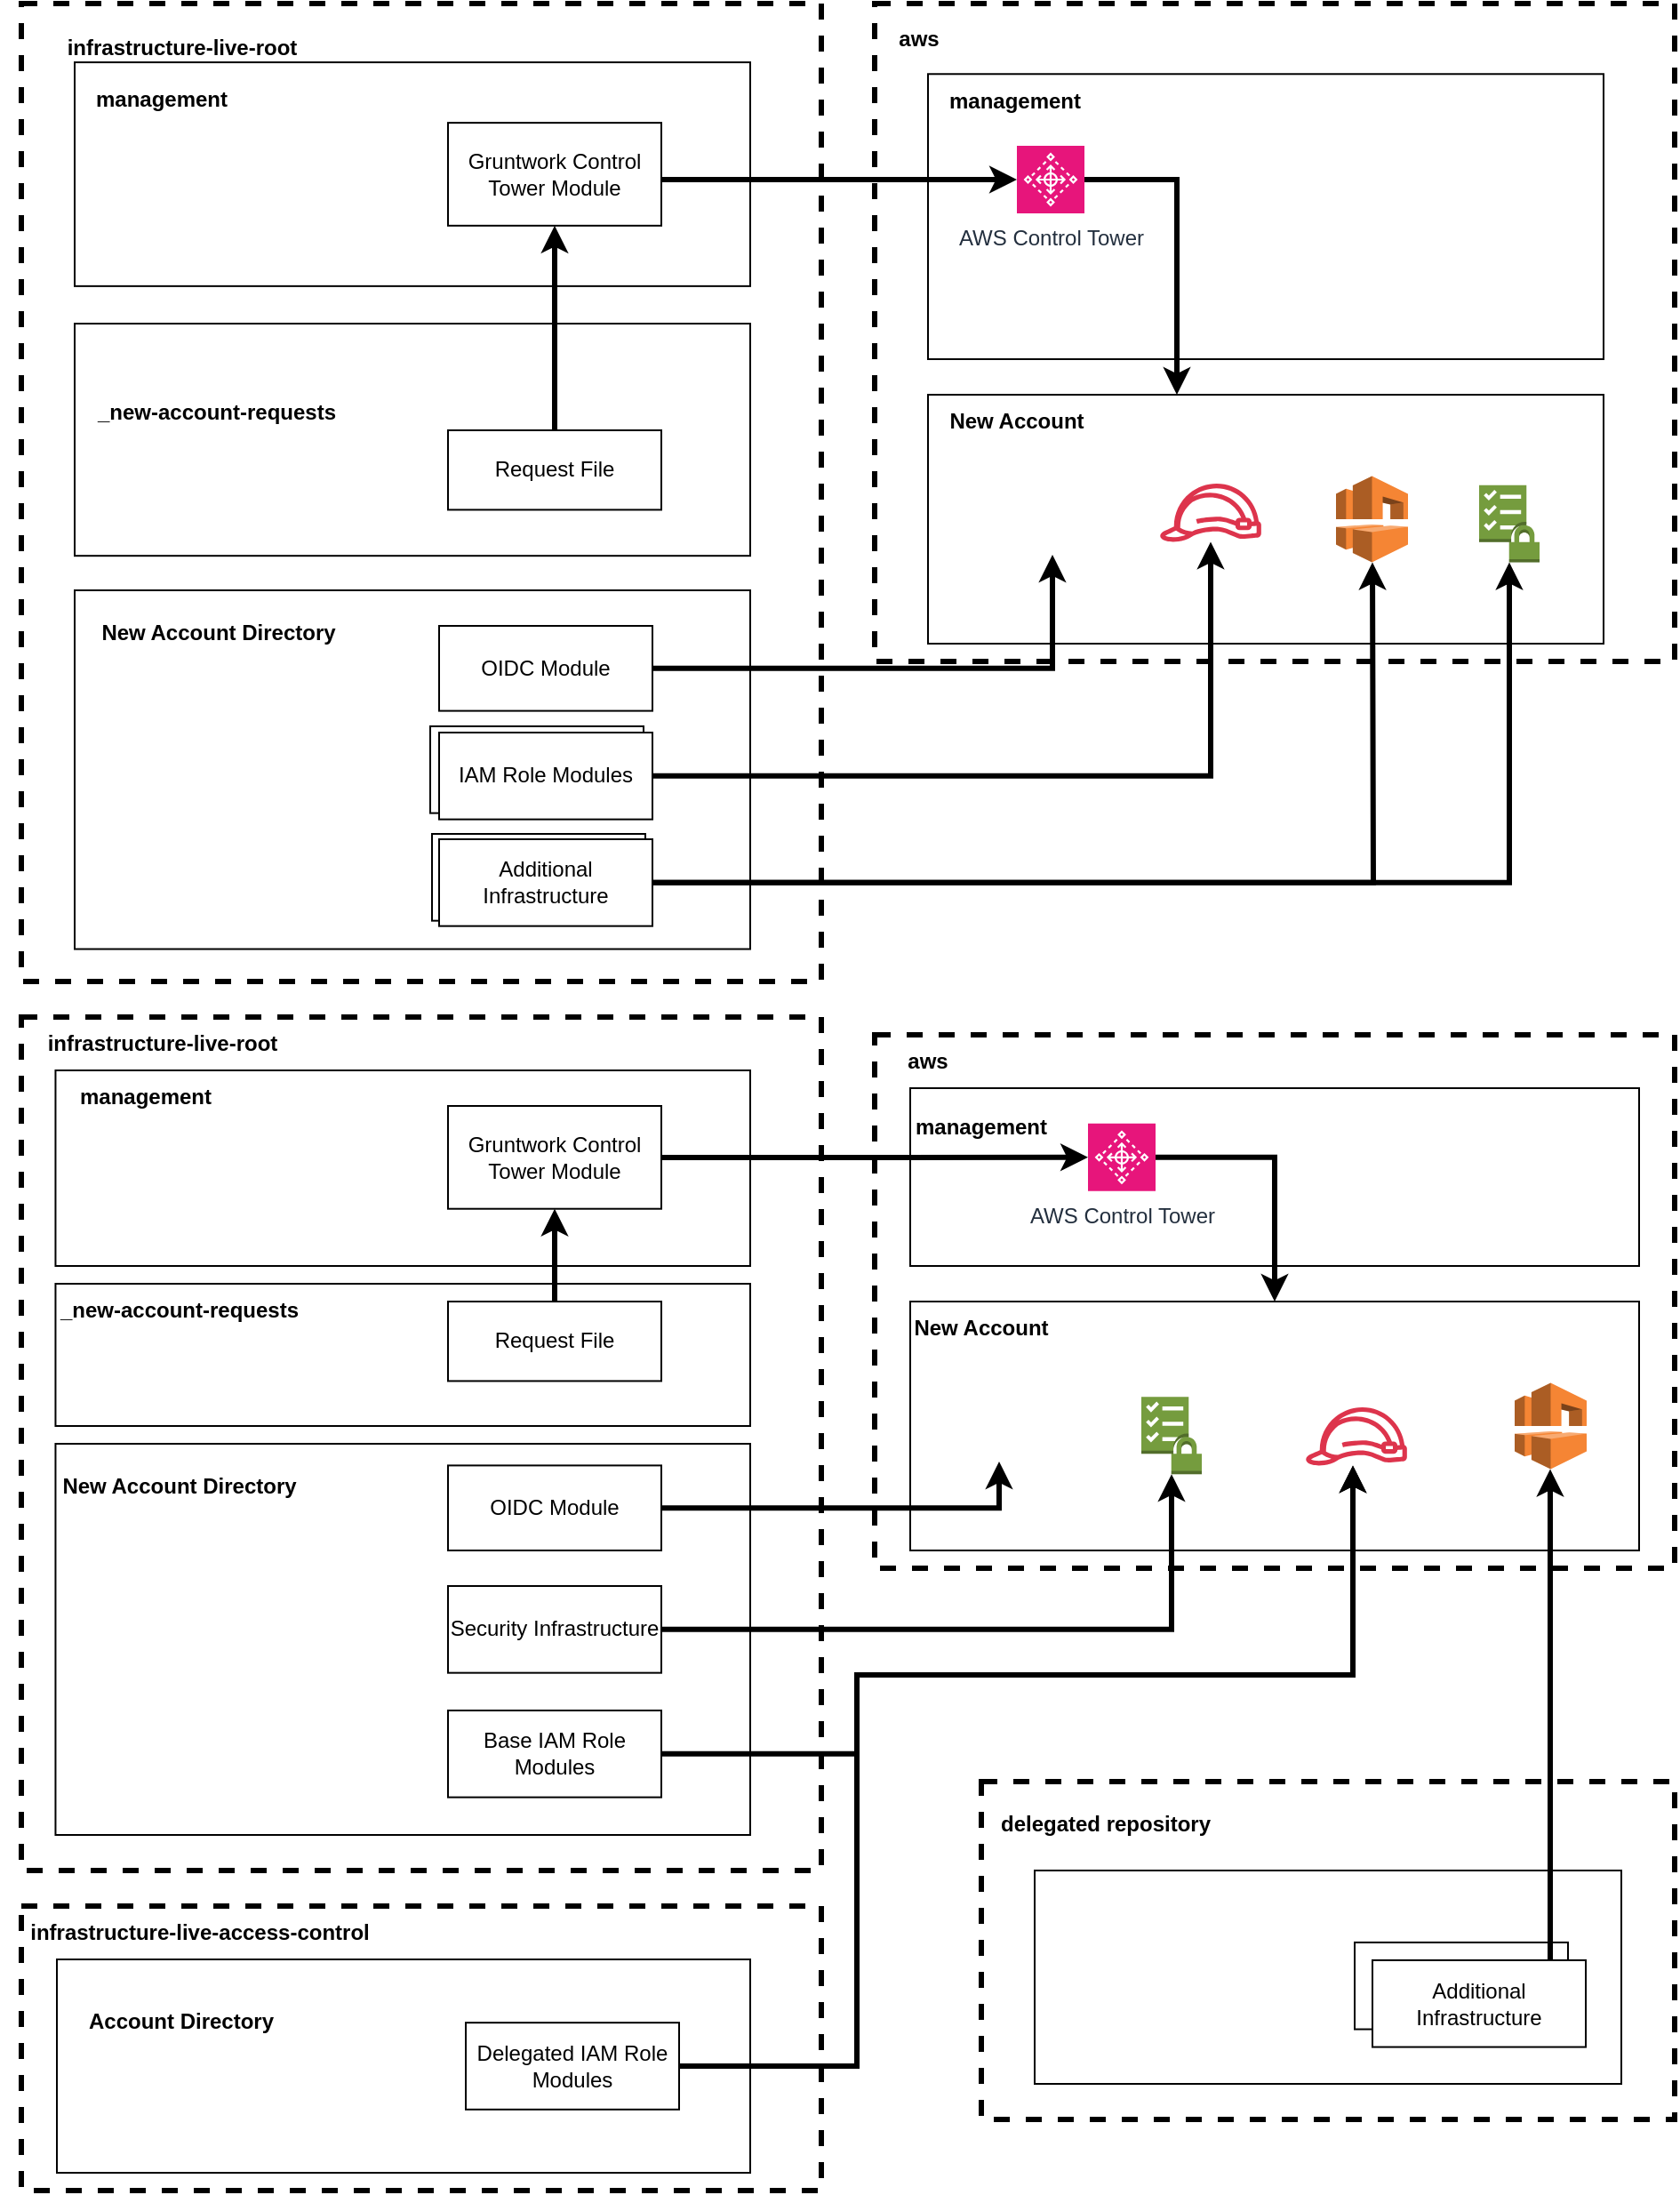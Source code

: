<mxfile version="24.8.4">
  <diagram name="Page-1" id="_OvDYVZCR58eLT1cMTpH">
    <mxGraphModel grid="1" page="1" gridSize="10" guides="1" tooltips="1" connect="1" arrows="1" fold="1" pageScale="1" pageWidth="850" pageHeight="1100" math="0" shadow="0">
      <root>
        <mxCell id="0" />
        <mxCell id="1" parent="0" />
        <mxCell id="fzLWQLIl82AEHUw5nBBU-90" value="" style="rounded=0;whiteSpace=wrap;html=1;fillColor=none;dashed=1;strokeWidth=3;" vertex="1" parent="1">
          <mxGeometry x="610" y="1140" width="390" height="190" as="geometry" />
        </mxCell>
        <mxCell id="fzLWQLIl82AEHUw5nBBU-86" value="" style="rounded=0;whiteSpace=wrap;html=1;fillColor=none;dashed=1;strokeWidth=3;" vertex="1" parent="1">
          <mxGeometry x="70" y="710" width="450" height="480" as="geometry" />
        </mxCell>
        <mxCell id="fzLWQLIl82AEHUw5nBBU-87" value="" style="rounded=0;whiteSpace=wrap;html=1;fillColor=none;dashed=1;strokeWidth=3;" vertex="1" parent="1">
          <mxGeometry x="70" y="1210" width="450" height="160" as="geometry" />
        </mxCell>
        <mxCell id="fzLWQLIl82AEHUw5nBBU-76" value="Additional Infrastructure" style="rounded=0;whiteSpace=wrap;html=1;" vertex="1" parent="1">
          <mxGeometry x="820" y="1230.45" width="120" height="48.83" as="geometry" />
        </mxCell>
        <mxCell id="fzLWQLIl82AEHUw5nBBU-43" value="" style="rounded=0;whiteSpace=wrap;html=1;dashed=1;strokeWidth=3;fillColor=none;" vertex="1" parent="1">
          <mxGeometry x="550" y="720" width="450" height="300" as="geometry" />
        </mxCell>
        <mxCell id="W4igeh2Wtxqwvv6U0WJz-3" value="" style="group" connectable="0" vertex="1" parent="1">
          <mxGeometry x="70" y="140" width="450" height="550" as="geometry" />
        </mxCell>
        <mxCell id="W4igeh2Wtxqwvv6U0WJz-1" value="" style="rounded=0;whiteSpace=wrap;html=1;fillColor=none;strokeWidth=3;dashed=1;" vertex="1" parent="W4igeh2Wtxqwvv6U0WJz-3">
          <mxGeometry width="450" height="550" as="geometry" />
        </mxCell>
        <mxCell id="W4igeh2Wtxqwvv6U0WJz-2" value="infrastructure-live-root" style="text;html=1;align=center;verticalAlign=middle;whiteSpace=wrap;rounded=0;fontStyle=1" vertex="1" parent="W4igeh2Wtxqwvv6U0WJz-3">
          <mxGeometry width="180.91" height="49.28" as="geometry" />
        </mxCell>
        <mxCell id="W4igeh2Wtxqwvv6U0WJz-7" value="" style="group" connectable="0" vertex="1" parent="W4igeh2Wtxqwvv6U0WJz-3">
          <mxGeometry x="30" y="58.928" width="380" height="100" as="geometry" />
        </mxCell>
        <mxCell id="W4igeh2Wtxqwvv6U0WJz-5" value="" style="rounded=0;whiteSpace=wrap;html=1;fillColor=none;" vertex="1" parent="W4igeh2Wtxqwvv6U0WJz-7">
          <mxGeometry y="-25.88" width="380" height="125.88" as="geometry" />
        </mxCell>
        <mxCell id="W4igeh2Wtxqwvv6U0WJz-21" value="Gruntwork Control Tower Module" style="rounded=0;whiteSpace=wrap;html=1;" vertex="1" parent="W4igeh2Wtxqwvv6U0WJz-7">
          <mxGeometry x="210" y="8.14" width="120" height="57.85" as="geometry" />
        </mxCell>
        <mxCell id="W4igeh2Wtxqwvv6U0WJz-10" value="" style="group" connectable="0" vertex="1" parent="W4igeh2Wtxqwvv6U0WJz-3">
          <mxGeometry x="30" y="220.004" width="380" height="90.59" as="geometry" />
        </mxCell>
        <mxCell id="W4igeh2Wtxqwvv6U0WJz-8" value="" style="rounded=0;whiteSpace=wrap;html=1;fillColor=none;" vertex="1" parent="W4igeh2Wtxqwvv6U0WJz-10">
          <mxGeometry y="-40" width="380" height="130.59" as="geometry" />
        </mxCell>
        <mxCell id="W4igeh2Wtxqwvv6U0WJz-9" value="_new-account-requests" style="text;html=1;align=center;verticalAlign=middle;whiteSpace=wrap;rounded=0;fontStyle=1" vertex="1" parent="W4igeh2Wtxqwvv6U0WJz-10">
          <mxGeometry x="10" width="140" height="19.412" as="geometry" />
        </mxCell>
        <mxCell id="W4igeh2Wtxqwvv6U0WJz-23" value="Request File" style="rounded=0;whiteSpace=wrap;html=1;" vertex="1" parent="W4igeh2Wtxqwvv6U0WJz-10">
          <mxGeometry x="210" y="20" width="120" height="44.71" as="geometry" />
        </mxCell>
        <mxCell id="W4igeh2Wtxqwvv6U0WJz-24" style="edgeStyle=orthogonalEdgeStyle;rounded=0;orthogonalLoop=1;jettySize=auto;html=1;strokeWidth=3;" edge="1" parent="W4igeh2Wtxqwvv6U0WJz-3" source="W4igeh2Wtxqwvv6U0WJz-23" target="W4igeh2Wtxqwvv6U0WJz-21">
          <mxGeometry relative="1" as="geometry" />
        </mxCell>
        <mxCell id="W4igeh2Wtxqwvv6U0WJz-26" value="" style="rounded=0;whiteSpace=wrap;html=1;fillColor=none;" vertex="1" parent="W4igeh2Wtxqwvv6U0WJz-3">
          <mxGeometry x="30" y="330" width="380" height="201.77" as="geometry" />
        </mxCell>
        <mxCell id="W4igeh2Wtxqwvv6U0WJz-27" value="New Account Directory" style="text;html=1;align=center;verticalAlign=middle;whiteSpace=wrap;rounded=0;fontStyle=1" vertex="1" parent="W4igeh2Wtxqwvv6U0WJz-3">
          <mxGeometry x="40.91" y="340.001" width="140" height="28.947" as="geometry" />
        </mxCell>
        <mxCell id="W4igeh2Wtxqwvv6U0WJz-28" value="OIDC Module" style="rounded=0;whiteSpace=wrap;html=1;" vertex="1" parent="W4igeh2Wtxqwvv6U0WJz-3">
          <mxGeometry x="235" y="350" width="120" height="47.8" as="geometry" />
        </mxCell>
        <mxCell id="W4igeh2Wtxqwvv6U0WJz-104" value="" style="rounded=0;whiteSpace=wrap;html=1;" vertex="1" parent="W4igeh2Wtxqwvv6U0WJz-3">
          <mxGeometry x="230" y="406.48" width="120" height="48.82" as="geometry" />
        </mxCell>
        <mxCell id="W4igeh2Wtxqwvv6U0WJz-29" value="IAM Role Modules" style="rounded=0;whiteSpace=wrap;html=1;" vertex="1" parent="W4igeh2Wtxqwvv6U0WJz-3">
          <mxGeometry x="235" y="410" width="120" height="48.82" as="geometry" />
        </mxCell>
        <mxCell id="fzLWQLIl82AEHUw5nBBU-1" value="Additional Infrastructure" style="rounded=0;whiteSpace=wrap;html=1;" vertex="1" parent="W4igeh2Wtxqwvv6U0WJz-3">
          <mxGeometry x="231" y="467" width="120" height="48.83" as="geometry" />
        </mxCell>
        <mxCell id="W4igeh2Wtxqwvv6U0WJz-66" value="Additional Infrastructure" style="rounded=0;whiteSpace=wrap;html=1;" vertex="1" parent="W4igeh2Wtxqwvv6U0WJz-3">
          <mxGeometry x="235" y="470" width="120" height="48.83" as="geometry" />
        </mxCell>
        <mxCell id="W4igeh2Wtxqwvv6U0WJz-11" value="" style="group" connectable="0" vertex="1" parent="1">
          <mxGeometry x="550" y="140" width="450" height="370" as="geometry" />
        </mxCell>
        <mxCell id="W4igeh2Wtxqwvv6U0WJz-12" value="" style="rounded=0;whiteSpace=wrap;html=1;fillColor=none;strokeWidth=3;dashed=1;" vertex="1" parent="W4igeh2Wtxqwvv6U0WJz-11">
          <mxGeometry width="450" height="370" as="geometry" />
        </mxCell>
        <mxCell id="W4igeh2Wtxqwvv6U0WJz-13" value="aws" style="text;html=1;align=center;verticalAlign=middle;whiteSpace=wrap;rounded=0;fontStyle=1" vertex="1" parent="W4igeh2Wtxqwvv6U0WJz-11">
          <mxGeometry width="50" height="39.64" as="geometry" />
        </mxCell>
        <mxCell id="W4igeh2Wtxqwvv6U0WJz-14" value="" style="group" connectable="0" vertex="1" parent="W4igeh2Wtxqwvv6U0WJz-11">
          <mxGeometry x="30" y="39.64" width="380" height="160.36" as="geometry" />
        </mxCell>
        <mxCell id="W4igeh2Wtxqwvv6U0WJz-15" value="" style="rounded=0;whiteSpace=wrap;html=1;fillColor=none;" vertex="1" parent="W4igeh2Wtxqwvv6U0WJz-14">
          <mxGeometry y="1.421e-14" width="380" height="160.36" as="geometry" />
        </mxCell>
        <mxCell id="W4igeh2Wtxqwvv6U0WJz-16" value="management" style="text;html=1;align=center;verticalAlign=middle;whiteSpace=wrap;rounded=0;fontStyle=1" vertex="1" parent="W4igeh2Wtxqwvv6U0WJz-14">
          <mxGeometry x="20.004" width="58.462" height="30" as="geometry" />
        </mxCell>
        <mxCell id="W4igeh2Wtxqwvv6U0WJz-20" value="AWS Control Tower" style="sketch=0;points=[[0,0,0],[0.25,0,0],[0.5,0,0],[0.75,0,0],[1,0,0],[0,1,0],[0.25,1,0],[0.5,1,0],[0.75,1,0],[1,1,0],[0,0.25,0],[0,0.5,0],[0,0.75,0],[1,0.25,0],[1,0.5,0],[1,0.75,0]];points=[[0,0,0],[0.25,0,0],[0.5,0,0],[0.75,0,0],[1,0,0],[0,1,0],[0.25,1,0],[0.5,1,0],[0.75,1,0],[1,1,0],[0,0.25,0],[0,0.5,0],[0,0.75,0],[1,0.25,0],[1,0.5,0],[1,0.75,0]];outlineConnect=0;fontColor=#232F3E;fillColor=#E7157B;strokeColor=#ffffff;dashed=0;verticalLabelPosition=bottom;verticalAlign=top;align=center;html=1;fontSize=12;fontStyle=0;aspect=fixed;shape=mxgraph.aws4.resourceIcon;resIcon=mxgraph.aws4.control_tower;" vertex="1" parent="W4igeh2Wtxqwvv6U0WJz-14">
          <mxGeometry x="50" y="40.36" width="38" height="38" as="geometry" />
        </mxCell>
        <mxCell id="W4igeh2Wtxqwvv6U0WJz-17" value="" style="group" connectable="0" vertex="1" parent="W4igeh2Wtxqwvv6U0WJz-11">
          <mxGeometry x="30" y="220" width="380" height="140" as="geometry" />
        </mxCell>
        <mxCell id="W4igeh2Wtxqwvv6U0WJz-18" value="" style="rounded=0;whiteSpace=wrap;html=1;fillColor=none;" vertex="1" parent="W4igeh2Wtxqwvv6U0WJz-17">
          <mxGeometry width="380" height="140" as="geometry" />
        </mxCell>
        <mxCell id="W4igeh2Wtxqwvv6U0WJz-19" value="New Account" style="text;html=1;align=center;verticalAlign=middle;whiteSpace=wrap;rounded=0;fontStyle=1" vertex="1" parent="W4igeh2Wtxqwvv6U0WJz-17">
          <mxGeometry width="100" height="30" as="geometry" />
        </mxCell>
        <mxCell id="W4igeh2Wtxqwvv6U0WJz-30" value="" style="shape=image;html=1;verticalAlign=top;verticalLabelPosition=bottom;labelBackgroundColor=#ffffff;imageAspect=0;aspect=fixed;image=https://cdn2.iconfinder.com/data/icons/freebie-social-media-icons/64/openid.png" vertex="1" parent="W4igeh2Wtxqwvv6U0WJz-17">
          <mxGeometry x="50" y="50" width="40" height="40" as="geometry" />
        </mxCell>
        <mxCell id="W4igeh2Wtxqwvv6U0WJz-32" value="" style="sketch=0;outlineConnect=0;fontColor=#232F3E;gradientColor=none;fillColor=#DD344C;strokeColor=none;dashed=0;verticalLabelPosition=bottom;verticalAlign=top;align=center;html=1;fontSize=12;fontStyle=0;aspect=fixed;pointerEvents=1;shape=mxgraph.aws4.role;" vertex="1" parent="W4igeh2Wtxqwvv6U0WJz-17">
          <mxGeometry x="130" y="50" width="58" height="32.72" as="geometry" />
        </mxCell>
        <mxCell id="W4igeh2Wtxqwvv6U0WJz-105" value="" style="outlineConnect=0;dashed=0;verticalLabelPosition=bottom;verticalAlign=top;align=center;html=1;shape=mxgraph.aws3.vpc;fillColor=#F58534;gradientColor=none;" vertex="1" parent="W4igeh2Wtxqwvv6U0WJz-17">
          <mxGeometry x="229.5" y="45.7" width="40.5" height="48.6" as="geometry" />
        </mxCell>
        <mxCell id="W4igeh2Wtxqwvv6U0WJz-106" value="" style="outlineConnect=0;dashed=0;verticalLabelPosition=bottom;verticalAlign=top;align=center;html=1;shape=mxgraph.aws3.checklist_security;fillColor=#759C3E;gradientColor=none;" vertex="1" parent="W4igeh2Wtxqwvv6U0WJz-17">
          <mxGeometry x="310" y="50.86" width="34" height="43.44" as="geometry" />
        </mxCell>
        <mxCell id="W4igeh2Wtxqwvv6U0WJz-25" style="edgeStyle=orthogonalEdgeStyle;rounded=0;orthogonalLoop=1;jettySize=auto;html=1;fontSize=11;strokeWidth=3;" edge="1" parent="W4igeh2Wtxqwvv6U0WJz-11" source="W4igeh2Wtxqwvv6U0WJz-20" target="W4igeh2Wtxqwvv6U0WJz-18">
          <mxGeometry relative="1" as="geometry">
            <Array as="points">
              <mxPoint x="170" y="99" />
            </Array>
          </mxGeometry>
        </mxCell>
        <mxCell id="W4igeh2Wtxqwvv6U0WJz-22" style="edgeStyle=orthogonalEdgeStyle;rounded=0;orthogonalLoop=1;jettySize=auto;html=1;strokeWidth=3;" edge="1" parent="1" source="W4igeh2Wtxqwvv6U0WJz-21" target="W4igeh2Wtxqwvv6U0WJz-20">
          <mxGeometry relative="1" as="geometry">
            <Array as="points">
              <mxPoint x="480" y="239" />
              <mxPoint x="480" y="239" />
            </Array>
          </mxGeometry>
        </mxCell>
        <mxCell id="W4igeh2Wtxqwvv6U0WJz-6" value="management" style="text;html=1;align=center;verticalAlign=middle;whiteSpace=wrap;rounded=0;fontStyle=1" vertex="1" parent="1">
          <mxGeometry x="120.004" y="181.07" width="58.462" height="25.991" as="geometry" />
        </mxCell>
        <mxCell id="W4igeh2Wtxqwvv6U0WJz-31" style="edgeStyle=orthogonalEdgeStyle;rounded=0;orthogonalLoop=1;jettySize=auto;html=1;strokeWidth=3;" edge="1" parent="1" source="W4igeh2Wtxqwvv6U0WJz-28" target="W4igeh2Wtxqwvv6U0WJz-30">
          <mxGeometry relative="1" as="geometry" />
        </mxCell>
        <mxCell id="W4igeh2Wtxqwvv6U0WJz-33" style="edgeStyle=orthogonalEdgeStyle;rounded=0;orthogonalLoop=1;jettySize=auto;html=1;strokeWidth=3;" edge="1" parent="1" source="W4igeh2Wtxqwvv6U0WJz-29" target="W4igeh2Wtxqwvv6U0WJz-32">
          <mxGeometry relative="1" as="geometry" />
        </mxCell>
        <mxCell id="W4igeh2Wtxqwvv6U0WJz-68" style="edgeStyle=orthogonalEdgeStyle;rounded=0;orthogonalLoop=1;jettySize=auto;html=1;strokeWidth=3;" edge="1" parent="1" source="W4igeh2Wtxqwvv6U0WJz-66">
          <mxGeometry relative="1" as="geometry">
            <mxPoint x="830" y="454.31" as="targetPoint" />
          </mxGeometry>
        </mxCell>
        <mxCell id="fzLWQLIl82AEHUw5nBBU-2" style="edgeStyle=orthogonalEdgeStyle;rounded=0;orthogonalLoop=1;jettySize=auto;html=1;strokeWidth=3;" edge="1" parent="1" source="W4igeh2Wtxqwvv6U0WJz-66" target="W4igeh2Wtxqwvv6U0WJz-106">
          <mxGeometry relative="1" as="geometry" />
        </mxCell>
        <mxCell id="fzLWQLIl82AEHUw5nBBU-45" value="" style="rounded=0;whiteSpace=wrap;html=1;fillColor=none;" vertex="1" parent="1">
          <mxGeometry x="570" y="750" width="410" height="100" as="geometry" />
        </mxCell>
        <mxCell id="fzLWQLIl82AEHUw5nBBU-44" value="aws" style="text;html=1;align=center;verticalAlign=middle;whiteSpace=wrap;rounded=0;fontStyle=1" vertex="1" parent="1">
          <mxGeometry x="550" y="720" width="60" height="30" as="geometry" />
        </mxCell>
        <mxCell id="fzLWQLIl82AEHUw5nBBU-46" value="management" style="text;html=1;align=center;verticalAlign=middle;whiteSpace=wrap;rounded=0;fontStyle=1" vertex="1" parent="1">
          <mxGeometry x="580" y="757.06" width="60" height="30" as="geometry" />
        </mxCell>
        <mxCell id="fzLWQLIl82AEHUw5nBBU-60" style="edgeStyle=orthogonalEdgeStyle;rounded=0;orthogonalLoop=1;jettySize=auto;html=1;strokeWidth=3;" edge="1" parent="1" source="fzLWQLIl82AEHUw5nBBU-47" target="fzLWQLIl82AEHUw5nBBU-48">
          <mxGeometry relative="1" as="geometry">
            <Array as="points">
              <mxPoint x="775" y="789" />
            </Array>
          </mxGeometry>
        </mxCell>
        <mxCell id="fzLWQLIl82AEHUw5nBBU-47" value="AWS Control Tower" style="sketch=0;points=[[0,0,0],[0.25,0,0],[0.5,0,0],[0.75,0,0],[1,0,0],[0,1,0],[0.25,1,0],[0.5,1,0],[0.75,1,0],[1,1,0],[0,0.25,0],[0,0.5,0],[0,0.75,0],[1,0.25,0],[1,0.5,0],[1,0.75,0]];points=[[0,0,0],[0.25,0,0],[0.5,0,0],[0.75,0,0],[1,0,0],[0,1,0],[0.25,1,0],[0.5,1,0],[0.75,1,0],[1,1,0],[0,0.25,0],[0,0.5,0],[0,0.75,0],[1,0.25,0],[1,0.5,0],[1,0.75,0]];outlineConnect=0;fontColor=#232F3E;fillColor=#E7157B;strokeColor=#ffffff;dashed=0;verticalLabelPosition=bottom;verticalAlign=top;align=center;html=1;fontSize=12;fontStyle=0;aspect=fixed;shape=mxgraph.aws4.resourceIcon;resIcon=mxgraph.aws4.control_tower;" vertex="1" parent="1">
          <mxGeometry x="670" y="769.92" width="38" height="38" as="geometry" />
        </mxCell>
        <mxCell id="fzLWQLIl82AEHUw5nBBU-48" value="" style="rounded=0;whiteSpace=wrap;html=1;fillColor=none;" vertex="1" parent="1">
          <mxGeometry x="570" y="870" width="410" height="140" as="geometry" />
        </mxCell>
        <mxCell id="fzLWQLIl82AEHUw5nBBU-49" value="New Account" style="text;html=1;align=center;verticalAlign=middle;whiteSpace=wrap;rounded=0;fontStyle=1" vertex="1" parent="1">
          <mxGeometry x="570" y="870" width="80" height="30" as="geometry" />
        </mxCell>
        <mxCell id="fzLWQLIl82AEHUw5nBBU-52" value="" style="rounded=0;whiteSpace=wrap;html=1;fillColor=none;" vertex="1" parent="1">
          <mxGeometry x="89.23" y="740" width="390.77" height="110" as="geometry" />
        </mxCell>
        <mxCell id="fzLWQLIl82AEHUw5nBBU-53" value="management" style="text;html=1;align=center;verticalAlign=middle;whiteSpace=wrap;rounded=0;fontStyle=1" vertex="1" parent="1">
          <mxGeometry x="110.0" y="740" width="60" height="30" as="geometry" />
        </mxCell>
        <mxCell id="fzLWQLIl82AEHUw5nBBU-59" style="edgeStyle=orthogonalEdgeStyle;rounded=0;orthogonalLoop=1;jettySize=auto;html=1;strokeWidth=3;" edge="1" parent="1" source="fzLWQLIl82AEHUw5nBBU-54" target="fzLWQLIl82AEHUw5nBBU-47">
          <mxGeometry relative="1" as="geometry" />
        </mxCell>
        <mxCell id="fzLWQLIl82AEHUw5nBBU-54" value="Gruntwork Control Tower Module" style="rounded=0;whiteSpace=wrap;html=1;" vertex="1" parent="1">
          <mxGeometry x="310" y="759.998" width="120" height="57.85" as="geometry" />
        </mxCell>
        <mxCell id="fzLWQLIl82AEHUw5nBBU-55" value="" style="rounded=0;whiteSpace=wrap;html=1;fillColor=none;" vertex="1" parent="1">
          <mxGeometry x="89.23" y="860" width="390.77" height="80" as="geometry" />
        </mxCell>
        <mxCell id="fzLWQLIl82AEHUw5nBBU-56" value="_new-account-requests" style="text;html=1;align=center;verticalAlign=middle;whiteSpace=wrap;rounded=0;fontStyle=1" vertex="1" parent="1">
          <mxGeometry x="89.23" y="860" width="140" height="30" as="geometry" />
        </mxCell>
        <mxCell id="fzLWQLIl82AEHUw5nBBU-58" style="edgeStyle=orthogonalEdgeStyle;rounded=0;orthogonalLoop=1;jettySize=auto;html=1;strokeWidth=3;" edge="1" parent="1" source="fzLWQLIl82AEHUw5nBBU-57" target="fzLWQLIl82AEHUw5nBBU-54">
          <mxGeometry relative="1" as="geometry" />
        </mxCell>
        <mxCell id="fzLWQLIl82AEHUw5nBBU-57" value="Request File" style="rounded=0;whiteSpace=wrap;html=1;" vertex="1" parent="1">
          <mxGeometry x="310" y="870.004" width="120" height="44.71" as="geometry" />
        </mxCell>
        <mxCell id="fzLWQLIl82AEHUw5nBBU-61" value="" style="rounded=0;whiteSpace=wrap;html=1;fillColor=none;" vertex="1" parent="1">
          <mxGeometry x="89.23" y="950" width="390.77" height="220" as="geometry" />
        </mxCell>
        <mxCell id="fzLWQLIl82AEHUw5nBBU-62" value="New Account Directory" style="text;html=1;align=center;verticalAlign=middle;whiteSpace=wrap;rounded=0;fontStyle=1" vertex="1" parent="1">
          <mxGeometry x="89.23" y="960.001" width="140" height="28.947" as="geometry" />
        </mxCell>
        <mxCell id="fzLWQLIl82AEHUw5nBBU-78" style="edgeStyle=orthogonalEdgeStyle;rounded=0;orthogonalLoop=1;jettySize=auto;html=1;strokeWidth=3;" edge="1" parent="1" source="fzLWQLIl82AEHUw5nBBU-63" target="fzLWQLIl82AEHUw5nBBU-64">
          <mxGeometry relative="1" as="geometry" />
        </mxCell>
        <mxCell id="fzLWQLIl82AEHUw5nBBU-63" value="OIDC Module" style="rounded=0;whiteSpace=wrap;html=1;" vertex="1" parent="1">
          <mxGeometry x="310" y="962.2" width="120" height="47.8" as="geometry" />
        </mxCell>
        <mxCell id="fzLWQLIl82AEHUw5nBBU-64" value="" style="shape=image;html=1;verticalAlign=top;verticalLabelPosition=bottom;labelBackgroundColor=#ffffff;imageAspect=0;aspect=fixed;image=https://cdn2.iconfinder.com/data/icons/freebie-social-media-icons/64/openid.png" vertex="1" parent="1">
          <mxGeometry x="600" y="920" width="40" height="40" as="geometry" />
        </mxCell>
        <mxCell id="fzLWQLIl82AEHUw5nBBU-65" value="" style="sketch=0;outlineConnect=0;fontColor=#232F3E;gradientColor=none;fillColor=#DD344C;strokeColor=none;dashed=0;verticalLabelPosition=bottom;verticalAlign=top;align=center;html=1;fontSize=12;fontStyle=0;aspect=fixed;pointerEvents=1;shape=mxgraph.aws4.role;" vertex="1" parent="1">
          <mxGeometry x="792" y="929.48" width="58" height="32.72" as="geometry" />
        </mxCell>
        <mxCell id="fzLWQLIl82AEHUw5nBBU-66" value="" style="outlineConnect=0;dashed=0;verticalLabelPosition=bottom;verticalAlign=top;align=center;html=1;shape=mxgraph.aws3.checklist_security;fillColor=#759C3E;gradientColor=none;" vertex="1" parent="1">
          <mxGeometry x="700" y="923.64" width="34" height="43.44" as="geometry" />
        </mxCell>
        <mxCell id="fzLWQLIl82AEHUw5nBBU-84" style="edgeStyle=orthogonalEdgeStyle;rounded=0;orthogonalLoop=1;jettySize=auto;html=1;strokeWidth=3;" edge="1" parent="1" source="fzLWQLIl82AEHUw5nBBU-67" target="fzLWQLIl82AEHUw5nBBU-65">
          <mxGeometry relative="1" as="geometry">
            <Array as="points">
              <mxPoint x="540" y="1124" />
              <mxPoint x="540" y="1080" />
              <mxPoint x="819" y="1080" />
            </Array>
          </mxGeometry>
        </mxCell>
        <mxCell id="fzLWQLIl82AEHUw5nBBU-67" value="Base IAM Role Modules" style="rounded=0;whiteSpace=wrap;html=1;" vertex="1" parent="1">
          <mxGeometry x="310" y="1100" width="120" height="48.82" as="geometry" />
        </mxCell>
        <mxCell id="fzLWQLIl82AEHUw5nBBU-83" style="edgeStyle=orthogonalEdgeStyle;rounded=0;orthogonalLoop=1;jettySize=auto;html=1;strokeWidth=3;" edge="1" parent="1" source="fzLWQLIl82AEHUw5nBBU-68" target="fzLWQLIl82AEHUw5nBBU-66">
          <mxGeometry relative="1" as="geometry" />
        </mxCell>
        <mxCell id="fzLWQLIl82AEHUw5nBBU-68" value="Security Infrastructure" style="rounded=0;whiteSpace=wrap;html=1;" vertex="1" parent="1">
          <mxGeometry x="310" y="1030.0" width="120" height="48.83" as="geometry" />
        </mxCell>
        <mxCell id="fzLWQLIl82AEHUw5nBBU-69" value="" style="rounded=0;whiteSpace=wrap;html=1;fillColor=none;" vertex="1" parent="1">
          <mxGeometry x="90" y="1240" width="390" height="120" as="geometry" />
        </mxCell>
        <mxCell id="fzLWQLIl82AEHUw5nBBU-85" style="edgeStyle=orthogonalEdgeStyle;rounded=0;orthogonalLoop=1;jettySize=auto;html=1;strokeWidth=3;" edge="1" parent="1" source="fzLWQLIl82AEHUw5nBBU-70" target="fzLWQLIl82AEHUw5nBBU-65">
          <mxGeometry relative="1" as="geometry">
            <Array as="points">
              <mxPoint x="540" y="1300" />
              <mxPoint x="540" y="1080" />
              <mxPoint x="819" y="1080" />
            </Array>
          </mxGeometry>
        </mxCell>
        <mxCell id="fzLWQLIl82AEHUw5nBBU-70" value="Delegated IAM Role Modules" style="rounded=0;whiteSpace=wrap;html=1;" vertex="1" parent="1">
          <mxGeometry x="320" y="1275.59" width="120" height="48.82" as="geometry" />
        </mxCell>
        <mxCell id="fzLWQLIl82AEHUw5nBBU-71" value="" style="outlineConnect=0;dashed=0;verticalLabelPosition=bottom;verticalAlign=top;align=center;html=1;shape=mxgraph.aws3.vpc;fillColor=#F58534;gradientColor=none;" vertex="1" parent="1">
          <mxGeometry x="910" y="915.7" width="40.5" height="48.6" as="geometry" />
        </mxCell>
        <mxCell id="fzLWQLIl82AEHUw5nBBU-73" value="" style="rounded=0;whiteSpace=wrap;html=1;fillColor=none;" vertex="1" parent="1">
          <mxGeometry x="640" y="1190" width="330" height="120" as="geometry" />
        </mxCell>
        <mxCell id="fzLWQLIl82AEHUw5nBBU-75" style="edgeStyle=orthogonalEdgeStyle;rounded=0;orthogonalLoop=1;jettySize=auto;html=1;strokeWidth=3;" edge="1" parent="1" source="fzLWQLIl82AEHUw5nBBU-74" target="fzLWQLIl82AEHUw5nBBU-71">
          <mxGeometry relative="1" as="geometry">
            <Array as="points">
              <mxPoint x="930" y="1080" />
              <mxPoint x="930" y="1080" />
            </Array>
          </mxGeometry>
        </mxCell>
        <mxCell id="fzLWQLIl82AEHUw5nBBU-74" value="Additional Infrastructure" style="rounded=0;whiteSpace=wrap;html=1;" vertex="1" parent="1">
          <mxGeometry x="830" y="1240.45" width="120" height="48.83" as="geometry" />
        </mxCell>
        <mxCell id="fzLWQLIl82AEHUw5nBBU-77" value="Account Directory" style="text;html=1;align=center;verticalAlign=middle;whiteSpace=wrap;rounded=0;fontStyle=1" vertex="1" parent="1">
          <mxGeometry x="105" y="1260" width="110" height="30" as="geometry" />
        </mxCell>
        <mxCell id="fzLWQLIl82AEHUw5nBBU-88" value="infrastructure-live-root" style="text;html=1;align=center;verticalAlign=middle;whiteSpace=wrap;rounded=0;fontStyle=1" vertex="1" parent="1">
          <mxGeometry x="58.78" y="700.72" width="180.91" height="49.28" as="geometry" />
        </mxCell>
        <mxCell id="fzLWQLIl82AEHUw5nBBU-89" value="infrastructure-live-access-control" style="text;html=1;align=center;verticalAlign=middle;whiteSpace=wrap;rounded=0;fontStyle=1" vertex="1" parent="1">
          <mxGeometry x="70" y="1200" width="201.22" height="49.28" as="geometry" />
        </mxCell>
        <mxCell id="fzLWQLIl82AEHUw5nBBU-91" value="delegated repository" style="text;html=1;align=center;verticalAlign=middle;whiteSpace=wrap;rounded=0;fontStyle=1" vertex="1" parent="1">
          <mxGeometry x="610" y="1149.41" width="140" height="30" as="geometry" />
        </mxCell>
      </root>
    </mxGraphModel>
  </diagram>
</mxfile>
